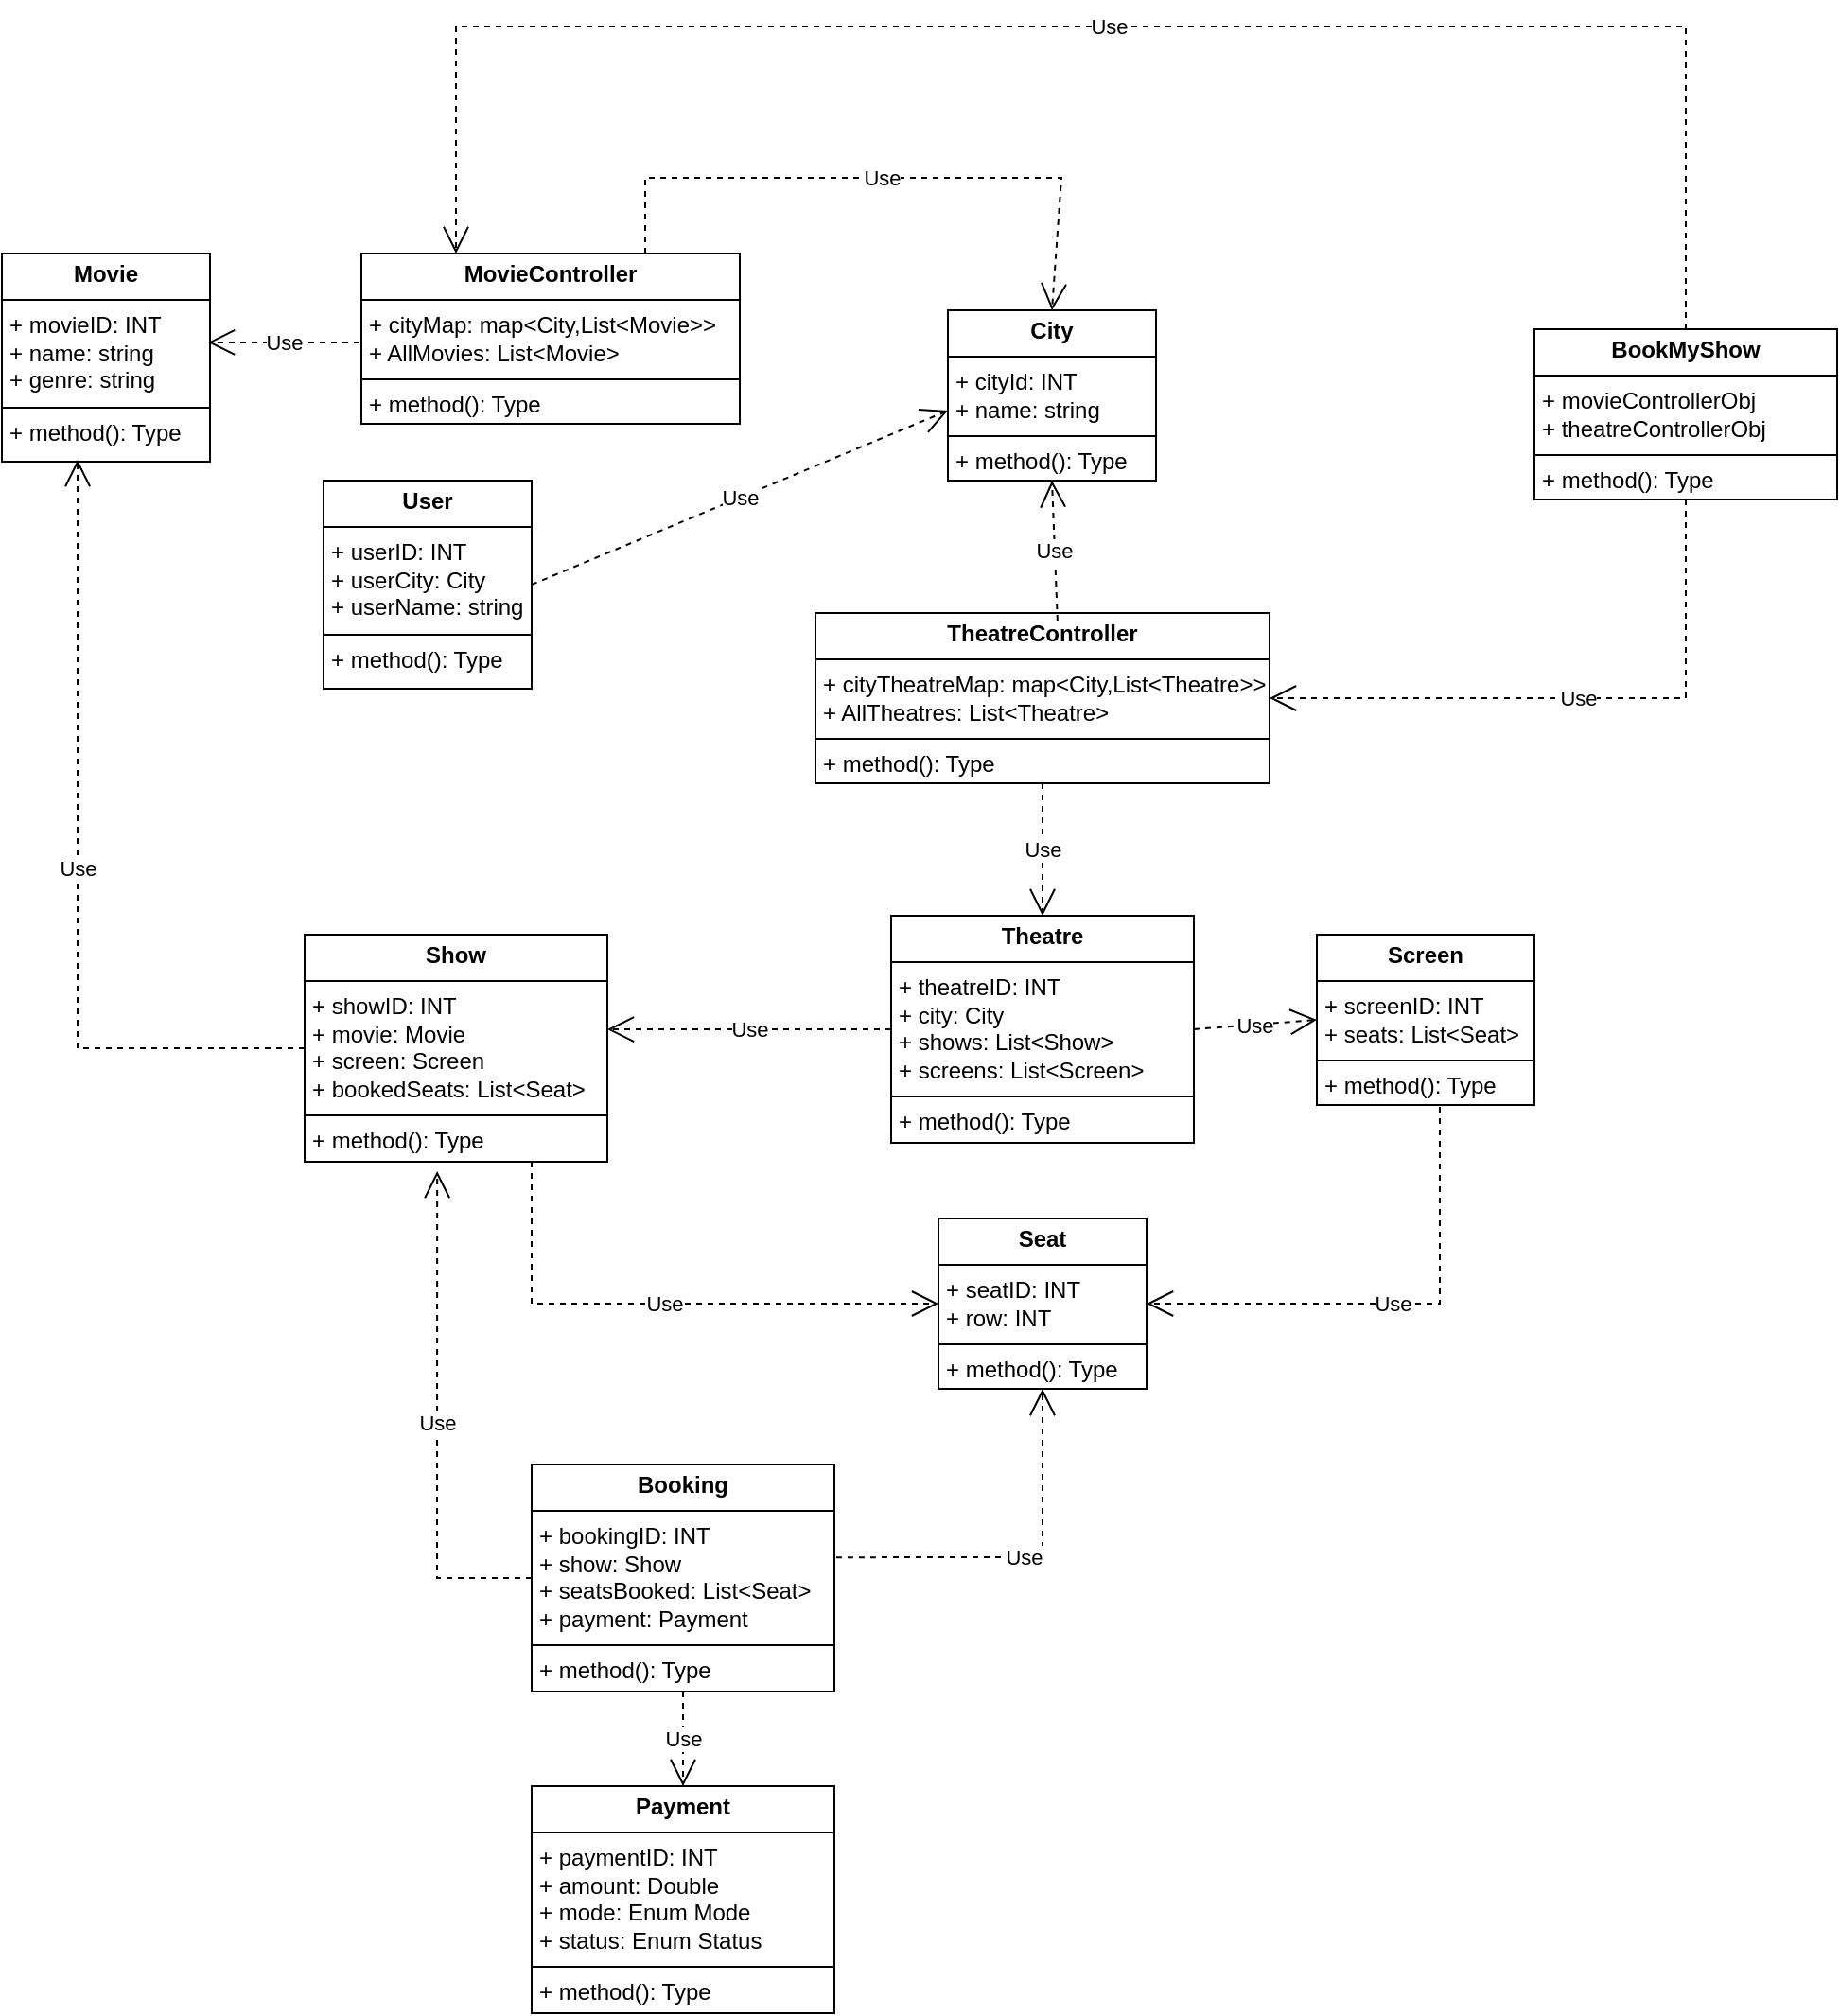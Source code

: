 <mxfile version="28.0.4">
  <diagram name="Page-1" id="K9yOpykMRkYnQiZrQhzf">
    <mxGraphModel dx="1631" dy="660" grid="0" gridSize="10" guides="1" tooltips="1" connect="1" arrows="1" fold="1" page="0" pageScale="1" pageWidth="850" pageHeight="1100" math="0" shadow="0">
      <root>
        <mxCell id="0" />
        <mxCell id="1" parent="0" />
        <mxCell id="bGrMoKaCO9mES7Q6xUBA-1" value="&lt;p style=&quot;margin:0px;margin-top:4px;text-align:center;&quot;&gt;&lt;b&gt;Movie&lt;/b&gt;&lt;/p&gt;&lt;hr size=&quot;1&quot; style=&quot;border-style:solid;&quot;&gt;&lt;p style=&quot;margin:0px;margin-left:4px;&quot;&gt;+ movieID: INT&lt;/p&gt;&lt;p style=&quot;margin:0px;margin-left:4px;&quot;&gt;+ name: string&lt;/p&gt;&lt;p style=&quot;margin:0px;margin-left:4px;&quot;&gt;+ genre: string&lt;/p&gt;&lt;hr size=&quot;1&quot; style=&quot;border-style:solid;&quot;&gt;&lt;p style=&quot;margin:0px;margin-left:4px;&quot;&gt;+ method(): Type&lt;/p&gt;" style="verticalAlign=top;align=left;overflow=fill;html=1;whiteSpace=wrap;" parent="1" vertex="1">
          <mxGeometry x="-80" y="160" width="110" height="110" as="geometry" />
        </mxCell>
        <mxCell id="bGrMoKaCO9mES7Q6xUBA-2" value="&lt;p style=&quot;margin:0px;margin-top:4px;text-align:center;&quot;&gt;&lt;b&gt;MovieController&lt;/b&gt;&lt;/p&gt;&lt;hr size=&quot;1&quot; style=&quot;border-style:solid;&quot;&gt;&lt;p style=&quot;margin:0px;margin-left:4px;&quot;&gt;+ cityMap: map&amp;lt;City,List&amp;lt;Movie&amp;gt;&amp;gt;&lt;/p&gt;&lt;p style=&quot;margin:0px;margin-left:4px;&quot;&gt;+ AllMovies: List&amp;lt;Movie&amp;gt;&lt;/p&gt;&lt;hr size=&quot;1&quot; style=&quot;border-style:solid;&quot;&gt;&lt;p style=&quot;margin:0px;margin-left:4px;&quot;&gt;+ method(): Type&lt;/p&gt;" style="verticalAlign=top;align=left;overflow=fill;html=1;whiteSpace=wrap;" parent="1" vertex="1">
          <mxGeometry x="110" y="160" width="200" height="90" as="geometry" />
        </mxCell>
        <mxCell id="bGrMoKaCO9mES7Q6xUBA-3" value="&lt;p style=&quot;margin:0px;margin-top:4px;text-align:center;&quot;&gt;&lt;b&gt;City&lt;/b&gt;&lt;/p&gt;&lt;hr size=&quot;1&quot; style=&quot;border-style:solid;&quot;&gt;&lt;p style=&quot;margin:0px;margin-left:4px;&quot;&gt;+ cityId: INT&lt;/p&gt;&lt;p style=&quot;margin:0px;margin-left:4px;&quot;&gt;+ name: string&lt;/p&gt;&lt;hr size=&quot;1&quot; style=&quot;border-style:solid;&quot;&gt;&lt;p style=&quot;margin:0px;margin-left:4px;&quot;&gt;+ method(): Type&lt;/p&gt;" style="verticalAlign=top;align=left;overflow=fill;html=1;whiteSpace=wrap;" parent="1" vertex="1">
          <mxGeometry x="420" y="190" width="110" height="90" as="geometry" />
        </mxCell>
        <mxCell id="bGrMoKaCO9mES7Q6xUBA-4" value="&lt;p style=&quot;margin:0px;margin-top:4px;text-align:center;&quot;&gt;&lt;b&gt;User&lt;/b&gt;&lt;/p&gt;&lt;hr size=&quot;1&quot; style=&quot;border-style:solid;&quot;&gt;&lt;p style=&quot;margin:0px;margin-left:4px;&quot;&gt;+ userID: INT&lt;/p&gt;&lt;p style=&quot;margin:0px;margin-left:4px;&quot;&gt;+ userCity: City&lt;/p&gt;&lt;p style=&quot;margin:0px;margin-left:4px;&quot;&gt;+ userName: string&lt;/p&gt;&lt;hr size=&quot;1&quot; style=&quot;border-style:solid;&quot;&gt;&lt;p style=&quot;margin:0px;margin-left:4px;&quot;&gt;+ method(): Type&lt;/p&gt;" style="verticalAlign=top;align=left;overflow=fill;html=1;whiteSpace=wrap;" parent="1" vertex="1">
          <mxGeometry x="90" y="280" width="110" height="110" as="geometry" />
        </mxCell>
        <mxCell id="bGrMoKaCO9mES7Q6xUBA-5" value="Use" style="endArrow=open;endSize=12;dashed=1;html=1;rounded=0;entryX=0.991;entryY=0.427;entryDx=0;entryDy=0;entryPerimeter=0;" parent="1" target="bGrMoKaCO9mES7Q6xUBA-1" edge="1">
          <mxGeometry width="160" relative="1" as="geometry">
            <mxPoint x="109" y="207" as="sourcePoint" />
            <mxPoint x="540" y="460" as="targetPoint" />
          </mxGeometry>
        </mxCell>
        <mxCell id="bGrMoKaCO9mES7Q6xUBA-6" value="Use" style="endArrow=open;endSize=12;dashed=1;html=1;rounded=0;exitX=0.75;exitY=0;exitDx=0;exitDy=0;entryX=0.5;entryY=0;entryDx=0;entryDy=0;" parent="1" source="bGrMoKaCO9mES7Q6xUBA-2" target="bGrMoKaCO9mES7Q6xUBA-3" edge="1">
          <mxGeometry width="160" relative="1" as="geometry">
            <mxPoint x="380" y="500" as="sourcePoint" />
            <mxPoint x="540" y="500" as="targetPoint" />
            <Array as="points">
              <mxPoint x="260" y="120" />
              <mxPoint x="480" y="120" />
            </Array>
          </mxGeometry>
        </mxCell>
        <mxCell id="bGrMoKaCO9mES7Q6xUBA-7" value="Use" style="endArrow=open;endSize=12;dashed=1;html=1;rounded=0;exitX=1;exitY=0.5;exitDx=0;exitDy=0;entryX=0;entryY=0.589;entryDx=0;entryDy=0;entryPerimeter=0;" parent="1" source="bGrMoKaCO9mES7Q6xUBA-4" target="bGrMoKaCO9mES7Q6xUBA-3" edge="1">
          <mxGeometry width="160" relative="1" as="geometry">
            <mxPoint x="810" y="330" as="sourcePoint" />
            <mxPoint x="970" y="330" as="targetPoint" />
          </mxGeometry>
        </mxCell>
        <mxCell id="bGrMoKaCO9mES7Q6xUBA-8" value="&lt;p style=&quot;margin:0px;margin-top:4px;text-align:center;&quot;&gt;&lt;b&gt;Theatre&lt;/b&gt;&lt;/p&gt;&lt;hr size=&quot;1&quot; style=&quot;border-style:solid;&quot;&gt;&lt;p style=&quot;margin:0px;margin-left:4px;&quot;&gt;+ theatreID: INT&lt;/p&gt;&lt;p style=&quot;margin:0px;margin-left:4px;&quot;&gt;+ city: City&lt;/p&gt;&lt;p style=&quot;margin:0px;margin-left:4px;&quot;&gt;+ shows: List&amp;lt;Show&amp;gt;&lt;/p&gt;&lt;p style=&quot;margin:0px;margin-left:4px;&quot;&gt;+ screens: List&amp;lt;Screen&amp;gt;&lt;/p&gt;&lt;hr size=&quot;1&quot; style=&quot;border-style:solid;&quot;&gt;&lt;p style=&quot;margin:0px;margin-left:4px;&quot;&gt;+ method(): Type&lt;/p&gt;" style="verticalAlign=top;align=left;overflow=fill;html=1;whiteSpace=wrap;" parent="1" vertex="1">
          <mxGeometry x="390" y="510" width="160" height="120" as="geometry" />
        </mxCell>
        <mxCell id="bGrMoKaCO9mES7Q6xUBA-9" value="&lt;p style=&quot;margin:0px;margin-top:4px;text-align:center;&quot;&gt;&lt;b&gt;Screen&lt;/b&gt;&lt;/p&gt;&lt;hr size=&quot;1&quot; style=&quot;border-style:solid;&quot;&gt;&lt;p style=&quot;margin:0px;margin-left:4px;&quot;&gt;+ screenID: INT&lt;/p&gt;&lt;p style=&quot;margin:0px;margin-left:4px;&quot;&gt;+ seats: List&amp;lt;Seat&amp;gt;&lt;/p&gt;&lt;hr size=&quot;1&quot; style=&quot;border-style:solid;&quot;&gt;&lt;p style=&quot;margin:0px;margin-left:4px;&quot;&gt;+ method(): Type&lt;/p&gt;" style="verticalAlign=top;align=left;overflow=fill;html=1;whiteSpace=wrap;" parent="1" vertex="1">
          <mxGeometry x="615" y="520" width="115" height="90" as="geometry" />
        </mxCell>
        <mxCell id="bGrMoKaCO9mES7Q6xUBA-10" value="&lt;p style=&quot;margin:0px;margin-top:4px;text-align:center;&quot;&gt;&lt;b&gt;Show&lt;/b&gt;&lt;/p&gt;&lt;hr size=&quot;1&quot; style=&quot;border-style:solid;&quot;&gt;&lt;p style=&quot;margin:0px;margin-left:4px;&quot;&gt;+ showID: INT&lt;/p&gt;&lt;p style=&quot;margin:0px;margin-left:4px;&quot;&gt;+ movie: Movie&lt;/p&gt;&lt;p style=&quot;margin:0px;margin-left:4px;&quot;&gt;+ screen: Screen&lt;/p&gt;&lt;p style=&quot;margin:0px;margin-left:4px;&quot;&gt;+ bookedSeats: List&amp;lt;Seat&amp;gt;&lt;/p&gt;&lt;hr size=&quot;1&quot; style=&quot;border-style:solid;&quot;&gt;&lt;p style=&quot;margin:0px;margin-left:4px;&quot;&gt;+ method(): Type&lt;/p&gt;" style="verticalAlign=top;align=left;overflow=fill;html=1;whiteSpace=wrap;" parent="1" vertex="1">
          <mxGeometry x="80" y="520" width="160" height="120" as="geometry" />
        </mxCell>
        <mxCell id="bGrMoKaCO9mES7Q6xUBA-11" value="Use" style="endArrow=open;endSize=12;dashed=1;html=1;rounded=0;exitX=1;exitY=0.5;exitDx=0;exitDy=0;entryX=0;entryY=0.5;entryDx=0;entryDy=0;" parent="1" source="bGrMoKaCO9mES7Q6xUBA-8" target="bGrMoKaCO9mES7Q6xUBA-9" edge="1">
          <mxGeometry width="160" relative="1" as="geometry">
            <mxPoint x="380" y="770" as="sourcePoint" />
            <mxPoint x="540" y="770" as="targetPoint" />
          </mxGeometry>
        </mxCell>
        <mxCell id="bGrMoKaCO9mES7Q6xUBA-12" value="Use" style="endArrow=open;endSize=12;dashed=1;html=1;rounded=0;exitX=0;exitY=0.5;exitDx=0;exitDy=0;entryX=1;entryY=0.417;entryDx=0;entryDy=0;entryPerimeter=0;" parent="1" source="bGrMoKaCO9mES7Q6xUBA-8" target="bGrMoKaCO9mES7Q6xUBA-10" edge="1">
          <mxGeometry width="160" relative="1" as="geometry">
            <mxPoint x="320" y="810" as="sourcePoint" />
            <mxPoint x="480" y="810" as="targetPoint" />
          </mxGeometry>
        </mxCell>
        <mxCell id="bGrMoKaCO9mES7Q6xUBA-13" value="&lt;p style=&quot;margin:0px;margin-top:4px;text-align:center;&quot;&gt;&lt;b&gt;Seat&lt;/b&gt;&lt;/p&gt;&lt;hr size=&quot;1&quot; style=&quot;border-style:solid;&quot;&gt;&lt;p style=&quot;margin:0px;margin-left:4px;&quot;&gt;+ seatID: INT&lt;/p&gt;&lt;p style=&quot;margin:0px;margin-left:4px;&quot;&gt;+ row: INT&lt;/p&gt;&lt;hr size=&quot;1&quot; style=&quot;border-style:solid;&quot;&gt;&lt;p style=&quot;margin:0px;margin-left:4px;&quot;&gt;+ method(): Type&lt;/p&gt;" style="verticalAlign=top;align=left;overflow=fill;html=1;whiteSpace=wrap;" parent="1" vertex="1">
          <mxGeometry x="415" y="670" width="110" height="90" as="geometry" />
        </mxCell>
        <mxCell id="bGrMoKaCO9mES7Q6xUBA-15" value="Use" style="endArrow=open;endSize=12;dashed=1;html=1;rounded=0;exitX=0.565;exitY=1.011;exitDx=0;exitDy=0;entryX=1;entryY=0.5;entryDx=0;entryDy=0;exitPerimeter=0;" parent="1" source="bGrMoKaCO9mES7Q6xUBA-9" target="bGrMoKaCO9mES7Q6xUBA-13" edge="1">
          <mxGeometry width="160" relative="1" as="geometry">
            <mxPoint x="450" y="940" as="sourcePoint" />
            <mxPoint x="610" y="940" as="targetPoint" />
            <Array as="points">
              <mxPoint x="680" y="715" />
            </Array>
          </mxGeometry>
        </mxCell>
        <mxCell id="bGrMoKaCO9mES7Q6xUBA-16" value="Use" style="endArrow=open;endSize=12;dashed=1;html=1;rounded=0;exitX=0.75;exitY=1;exitDx=0;exitDy=0;entryX=0;entryY=0.5;entryDx=0;entryDy=0;" parent="1" source="bGrMoKaCO9mES7Q6xUBA-10" target="bGrMoKaCO9mES7Q6xUBA-13" edge="1">
          <mxGeometry width="160" relative="1" as="geometry">
            <mxPoint x="390" y="960" as="sourcePoint" />
            <mxPoint x="550" y="960" as="targetPoint" />
            <Array as="points">
              <mxPoint x="200" y="715" />
            </Array>
          </mxGeometry>
        </mxCell>
        <mxCell id="bGrMoKaCO9mES7Q6xUBA-17" value="Use" style="endArrow=open;endSize=12;dashed=1;html=1;rounded=0;exitX=0;exitY=0.5;exitDx=0;exitDy=0;entryX=0.364;entryY=0.991;entryDx=0;entryDy=0;entryPerimeter=0;" parent="1" source="bGrMoKaCO9mES7Q6xUBA-10" target="bGrMoKaCO9mES7Q6xUBA-1" edge="1">
          <mxGeometry width="160" relative="1" as="geometry">
            <mxPoint x="-40" y="830" as="sourcePoint" />
            <mxPoint x="120" y="830" as="targetPoint" />
            <Array as="points">
              <mxPoint x="-40" y="580" />
              <mxPoint x="-40" y="395" />
            </Array>
          </mxGeometry>
        </mxCell>
        <mxCell id="bGrMoKaCO9mES7Q6xUBA-18" value="&lt;p style=&quot;margin:0px;margin-top:4px;text-align:center;&quot;&gt;&lt;b&gt;TheatreController&lt;/b&gt;&lt;/p&gt;&lt;hr size=&quot;1&quot; style=&quot;border-style:solid;&quot;&gt;&lt;p style=&quot;margin:0px;margin-left:4px;&quot;&gt;+ cityTheatreMap: map&amp;lt;City,List&amp;lt;Theatre&amp;gt;&amp;gt;&lt;/p&gt;&lt;p style=&quot;margin:0px;margin-left:4px;&quot;&gt;+ AllTheatres: List&amp;lt;Theatre&amp;gt;&lt;/p&gt;&lt;hr size=&quot;1&quot; style=&quot;border-style:solid;&quot;&gt;&lt;p style=&quot;margin:0px;margin-left:4px;&quot;&gt;+ method(): Type&lt;/p&gt;" style="verticalAlign=top;align=left;overflow=fill;html=1;whiteSpace=wrap;" parent="1" vertex="1">
          <mxGeometry x="350" y="350" width="240" height="90" as="geometry" />
        </mxCell>
        <mxCell id="bGrMoKaCO9mES7Q6xUBA-19" value="Use" style="endArrow=open;endSize=12;dashed=1;html=1;rounded=0;exitX=0.5;exitY=1;exitDx=0;exitDy=0;entryX=0.5;entryY=0;entryDx=0;entryDy=0;" parent="1" source="bGrMoKaCO9mES7Q6xUBA-18" target="bGrMoKaCO9mES7Q6xUBA-8" edge="1">
          <mxGeometry width="160" relative="1" as="geometry">
            <mxPoint x="450" y="550" as="sourcePoint" />
            <mxPoint x="610" y="550" as="targetPoint" />
          </mxGeometry>
        </mxCell>
        <mxCell id="bGrMoKaCO9mES7Q6xUBA-20" value="Use" style="endArrow=open;endSize=12;dashed=1;html=1;rounded=0;exitX=0.533;exitY=0.044;exitDx=0;exitDy=0;entryX=0.5;entryY=1;entryDx=0;entryDy=0;exitPerimeter=0;" parent="1" source="bGrMoKaCO9mES7Q6xUBA-18" target="bGrMoKaCO9mES7Q6xUBA-3" edge="1">
          <mxGeometry width="160" relative="1" as="geometry">
            <mxPoint x="520" y="520" as="sourcePoint" />
            <mxPoint x="680" y="520" as="targetPoint" />
            <Array as="points" />
          </mxGeometry>
        </mxCell>
        <mxCell id="bGrMoKaCO9mES7Q6xUBA-21" value="&lt;p style=&quot;margin:0px;margin-top:4px;text-align:center;&quot;&gt;&lt;b&gt;Booking&lt;/b&gt;&lt;/p&gt;&lt;hr size=&quot;1&quot; style=&quot;border-style:solid;&quot;&gt;&lt;p style=&quot;margin:0px;margin-left:4px;&quot;&gt;+ bookingID: INT&lt;/p&gt;&lt;p style=&quot;margin:0px;margin-left:4px;&quot;&gt;+ show: Show&lt;/p&gt;&lt;p style=&quot;margin:0px;margin-left:4px;&quot;&gt;+ seatsBooked: List&amp;lt;Seat&amp;gt;&lt;/p&gt;&lt;p style=&quot;margin:0px;margin-left:4px;&quot;&gt;+ payment: Payment&lt;/p&gt;&lt;hr size=&quot;1&quot; style=&quot;border-style:solid;&quot;&gt;&lt;p style=&quot;margin:0px;margin-left:4px;&quot;&gt;+ method(): Type&lt;/p&gt;" style="verticalAlign=top;align=left;overflow=fill;html=1;whiteSpace=wrap;" parent="1" vertex="1">
          <mxGeometry x="200" y="800" width="160" height="120" as="geometry" />
        </mxCell>
        <mxCell id="bGrMoKaCO9mES7Q6xUBA-22" value="Use" style="endArrow=open;endSize=12;dashed=1;html=1;rounded=0;entryX=0.438;entryY=1.042;entryDx=0;entryDy=0;entryPerimeter=0;exitX=0;exitY=0.5;exitDx=0;exitDy=0;" parent="1" source="bGrMoKaCO9mES7Q6xUBA-21" target="bGrMoKaCO9mES7Q6xUBA-10" edge="1">
          <mxGeometry width="160" relative="1" as="geometry">
            <mxPoint x="490" y="1070" as="sourcePoint" />
            <mxPoint x="650" y="1070" as="targetPoint" />
            <Array as="points">
              <mxPoint x="150" y="860" />
            </Array>
          </mxGeometry>
        </mxCell>
        <mxCell id="bGrMoKaCO9mES7Q6xUBA-23" value="Use" style="endArrow=open;endSize=12;dashed=1;html=1;rounded=0;entryX=0.5;entryY=1;entryDx=0;entryDy=0;exitX=1.006;exitY=0.409;exitDx=0;exitDy=0;exitPerimeter=0;" parent="1" source="bGrMoKaCO9mES7Q6xUBA-21" target="bGrMoKaCO9mES7Q6xUBA-13" edge="1">
          <mxGeometry width="160" relative="1" as="geometry">
            <mxPoint x="590" y="1090" as="sourcePoint" />
            <mxPoint x="750" y="1090" as="targetPoint" />
            <Array as="points">
              <mxPoint x="470" y="849" />
            </Array>
          </mxGeometry>
        </mxCell>
        <mxCell id="bGrMoKaCO9mES7Q6xUBA-24" value="&lt;p style=&quot;margin:0px;margin-top:4px;text-align:center;&quot;&gt;&lt;b&gt;Payment&lt;/b&gt;&lt;/p&gt;&lt;hr size=&quot;1&quot; style=&quot;border-style:solid;&quot;&gt;&lt;p style=&quot;margin:0px;margin-left:4px;&quot;&gt;+ paymentID: INT&lt;/p&gt;&lt;p style=&quot;margin:0px;margin-left:4px;&quot;&gt;+ amount: Double&lt;/p&gt;&lt;p style=&quot;margin:0px;margin-left:4px;&quot;&gt;+ mode: Enum Mode&lt;/p&gt;&lt;p style=&quot;margin:0px;margin-left:4px;&quot;&gt;+ status: Enum Status&lt;/p&gt;&lt;hr size=&quot;1&quot; style=&quot;border-style:solid;&quot;&gt;&lt;p style=&quot;margin:0px;margin-left:4px;&quot;&gt;+ method(): Type&lt;/p&gt;" style="verticalAlign=top;align=left;overflow=fill;html=1;whiteSpace=wrap;" parent="1" vertex="1">
          <mxGeometry x="200" y="970" width="160" height="120" as="geometry" />
        </mxCell>
        <mxCell id="bGrMoKaCO9mES7Q6xUBA-25" value="Use" style="endArrow=open;endSize=12;dashed=1;html=1;rounded=0;exitX=0.5;exitY=1;exitDx=0;exitDy=0;entryX=0.5;entryY=0;entryDx=0;entryDy=0;" parent="1" source="bGrMoKaCO9mES7Q6xUBA-21" target="bGrMoKaCO9mES7Q6xUBA-24" edge="1">
          <mxGeometry width="160" relative="1" as="geometry">
            <mxPoint x="610" y="1250" as="sourcePoint" />
            <mxPoint x="770" y="1250" as="targetPoint" />
          </mxGeometry>
        </mxCell>
        <mxCell id="bGrMoKaCO9mES7Q6xUBA-26" value="&lt;p style=&quot;margin:0px;margin-top:4px;text-align:center;&quot;&gt;&lt;b&gt;BookMyShow&lt;/b&gt;&lt;/p&gt;&lt;hr size=&quot;1&quot; style=&quot;border-style:solid;&quot;&gt;&lt;p style=&quot;margin:0px;margin-left:4px;&quot;&gt;+ movieControllerObj&lt;/p&gt;&lt;p style=&quot;margin:0px;margin-left:4px;&quot;&gt;+ theatreControllerObj&lt;/p&gt;&lt;hr size=&quot;1&quot; style=&quot;border-style:solid;&quot;&gt;&lt;p style=&quot;margin:0px;margin-left:4px;&quot;&gt;+ method(): Type&lt;/p&gt;" style="verticalAlign=top;align=left;overflow=fill;html=1;whiteSpace=wrap;" parent="1" vertex="1">
          <mxGeometry x="730" y="200" width="160" height="90" as="geometry" />
        </mxCell>
        <mxCell id="bGrMoKaCO9mES7Q6xUBA-27" value="Use" style="endArrow=open;endSize=12;dashed=1;html=1;rounded=0;exitX=0.5;exitY=1;exitDx=0;exitDy=0;entryX=1;entryY=0.5;entryDx=0;entryDy=0;" parent="1" source="bGrMoKaCO9mES7Q6xUBA-26" target="bGrMoKaCO9mES7Q6xUBA-18" edge="1">
          <mxGeometry width="160" relative="1" as="geometry">
            <mxPoint x="810" y="510" as="sourcePoint" />
            <mxPoint x="970" y="510" as="targetPoint" />
            <Array as="points">
              <mxPoint x="810" y="395" />
            </Array>
          </mxGeometry>
        </mxCell>
        <mxCell id="bGrMoKaCO9mES7Q6xUBA-28" value="Use" style="endArrow=open;endSize=12;dashed=1;html=1;rounded=0;exitX=0.5;exitY=0;exitDx=0;exitDy=0;entryX=0.25;entryY=0;entryDx=0;entryDy=0;" parent="1" source="bGrMoKaCO9mES7Q6xUBA-26" target="bGrMoKaCO9mES7Q6xUBA-2" edge="1">
          <mxGeometry width="160" relative="1" as="geometry">
            <mxPoint x="540" y="110" as="sourcePoint" />
            <mxPoint x="700" y="110" as="targetPoint" />
            <Array as="points">
              <mxPoint x="810" y="40" />
              <mxPoint x="160" y="40" />
            </Array>
          </mxGeometry>
        </mxCell>
      </root>
    </mxGraphModel>
  </diagram>
</mxfile>
